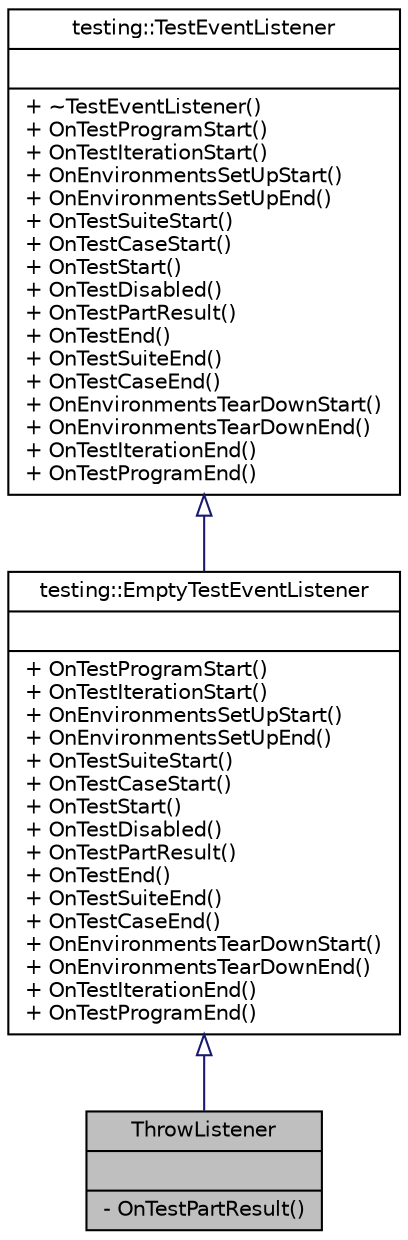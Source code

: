 digraph "ThrowListener"
{
 // LATEX_PDF_SIZE
  bgcolor="transparent";
  edge [fontname="Helvetica",fontsize="10",labelfontname="Helvetica",labelfontsize="10"];
  node [fontname="Helvetica",fontsize="10",shape=record];
  Node1 [label="{ThrowListener\n||- OnTestPartResult()\l}",height=0.2,width=0.4,color="black", fillcolor="grey75", style="filled", fontcolor="black",tooltip=" "];
  Node2 -> Node1 [dir="back",color="midnightblue",fontsize="10",style="solid",arrowtail="onormal",fontname="Helvetica"];
  Node2 [label="{testing::EmptyTestEventListener\n||+ OnTestProgramStart()\l+ OnTestIterationStart()\l+ OnEnvironmentsSetUpStart()\l+ OnEnvironmentsSetUpEnd()\l+ OnTestSuiteStart()\l+ OnTestCaseStart()\l+ OnTestStart()\l+ OnTestDisabled()\l+ OnTestPartResult()\l+ OnTestEnd()\l+ OnTestSuiteEnd()\l+ OnTestCaseEnd()\l+ OnEnvironmentsTearDownStart()\l+ OnEnvironmentsTearDownEnd()\l+ OnTestIterationEnd()\l+ OnTestProgramEnd()\l}",height=0.2,width=0.4,color="black",URL="$classtesting_1_1EmptyTestEventListener.html",tooltip=" "];
  Node3 -> Node2 [dir="back",color="midnightblue",fontsize="10",style="solid",arrowtail="onormal",fontname="Helvetica"];
  Node3 [label="{testing::TestEventListener\n||+ ~TestEventListener()\l+ OnTestProgramStart()\l+ OnTestIterationStart()\l+ OnEnvironmentsSetUpStart()\l+ OnEnvironmentsSetUpEnd()\l+ OnTestSuiteStart()\l+ OnTestCaseStart()\l+ OnTestStart()\l+ OnTestDisabled()\l+ OnTestPartResult()\l+ OnTestEnd()\l+ OnTestSuiteEnd()\l+ OnTestCaseEnd()\l+ OnEnvironmentsTearDownStart()\l+ OnEnvironmentsTearDownEnd()\l+ OnTestIterationEnd()\l+ OnTestProgramEnd()\l}",height=0.2,width=0.4,color="black",URL="$classtesting_1_1TestEventListener.html",tooltip=" "];
}
